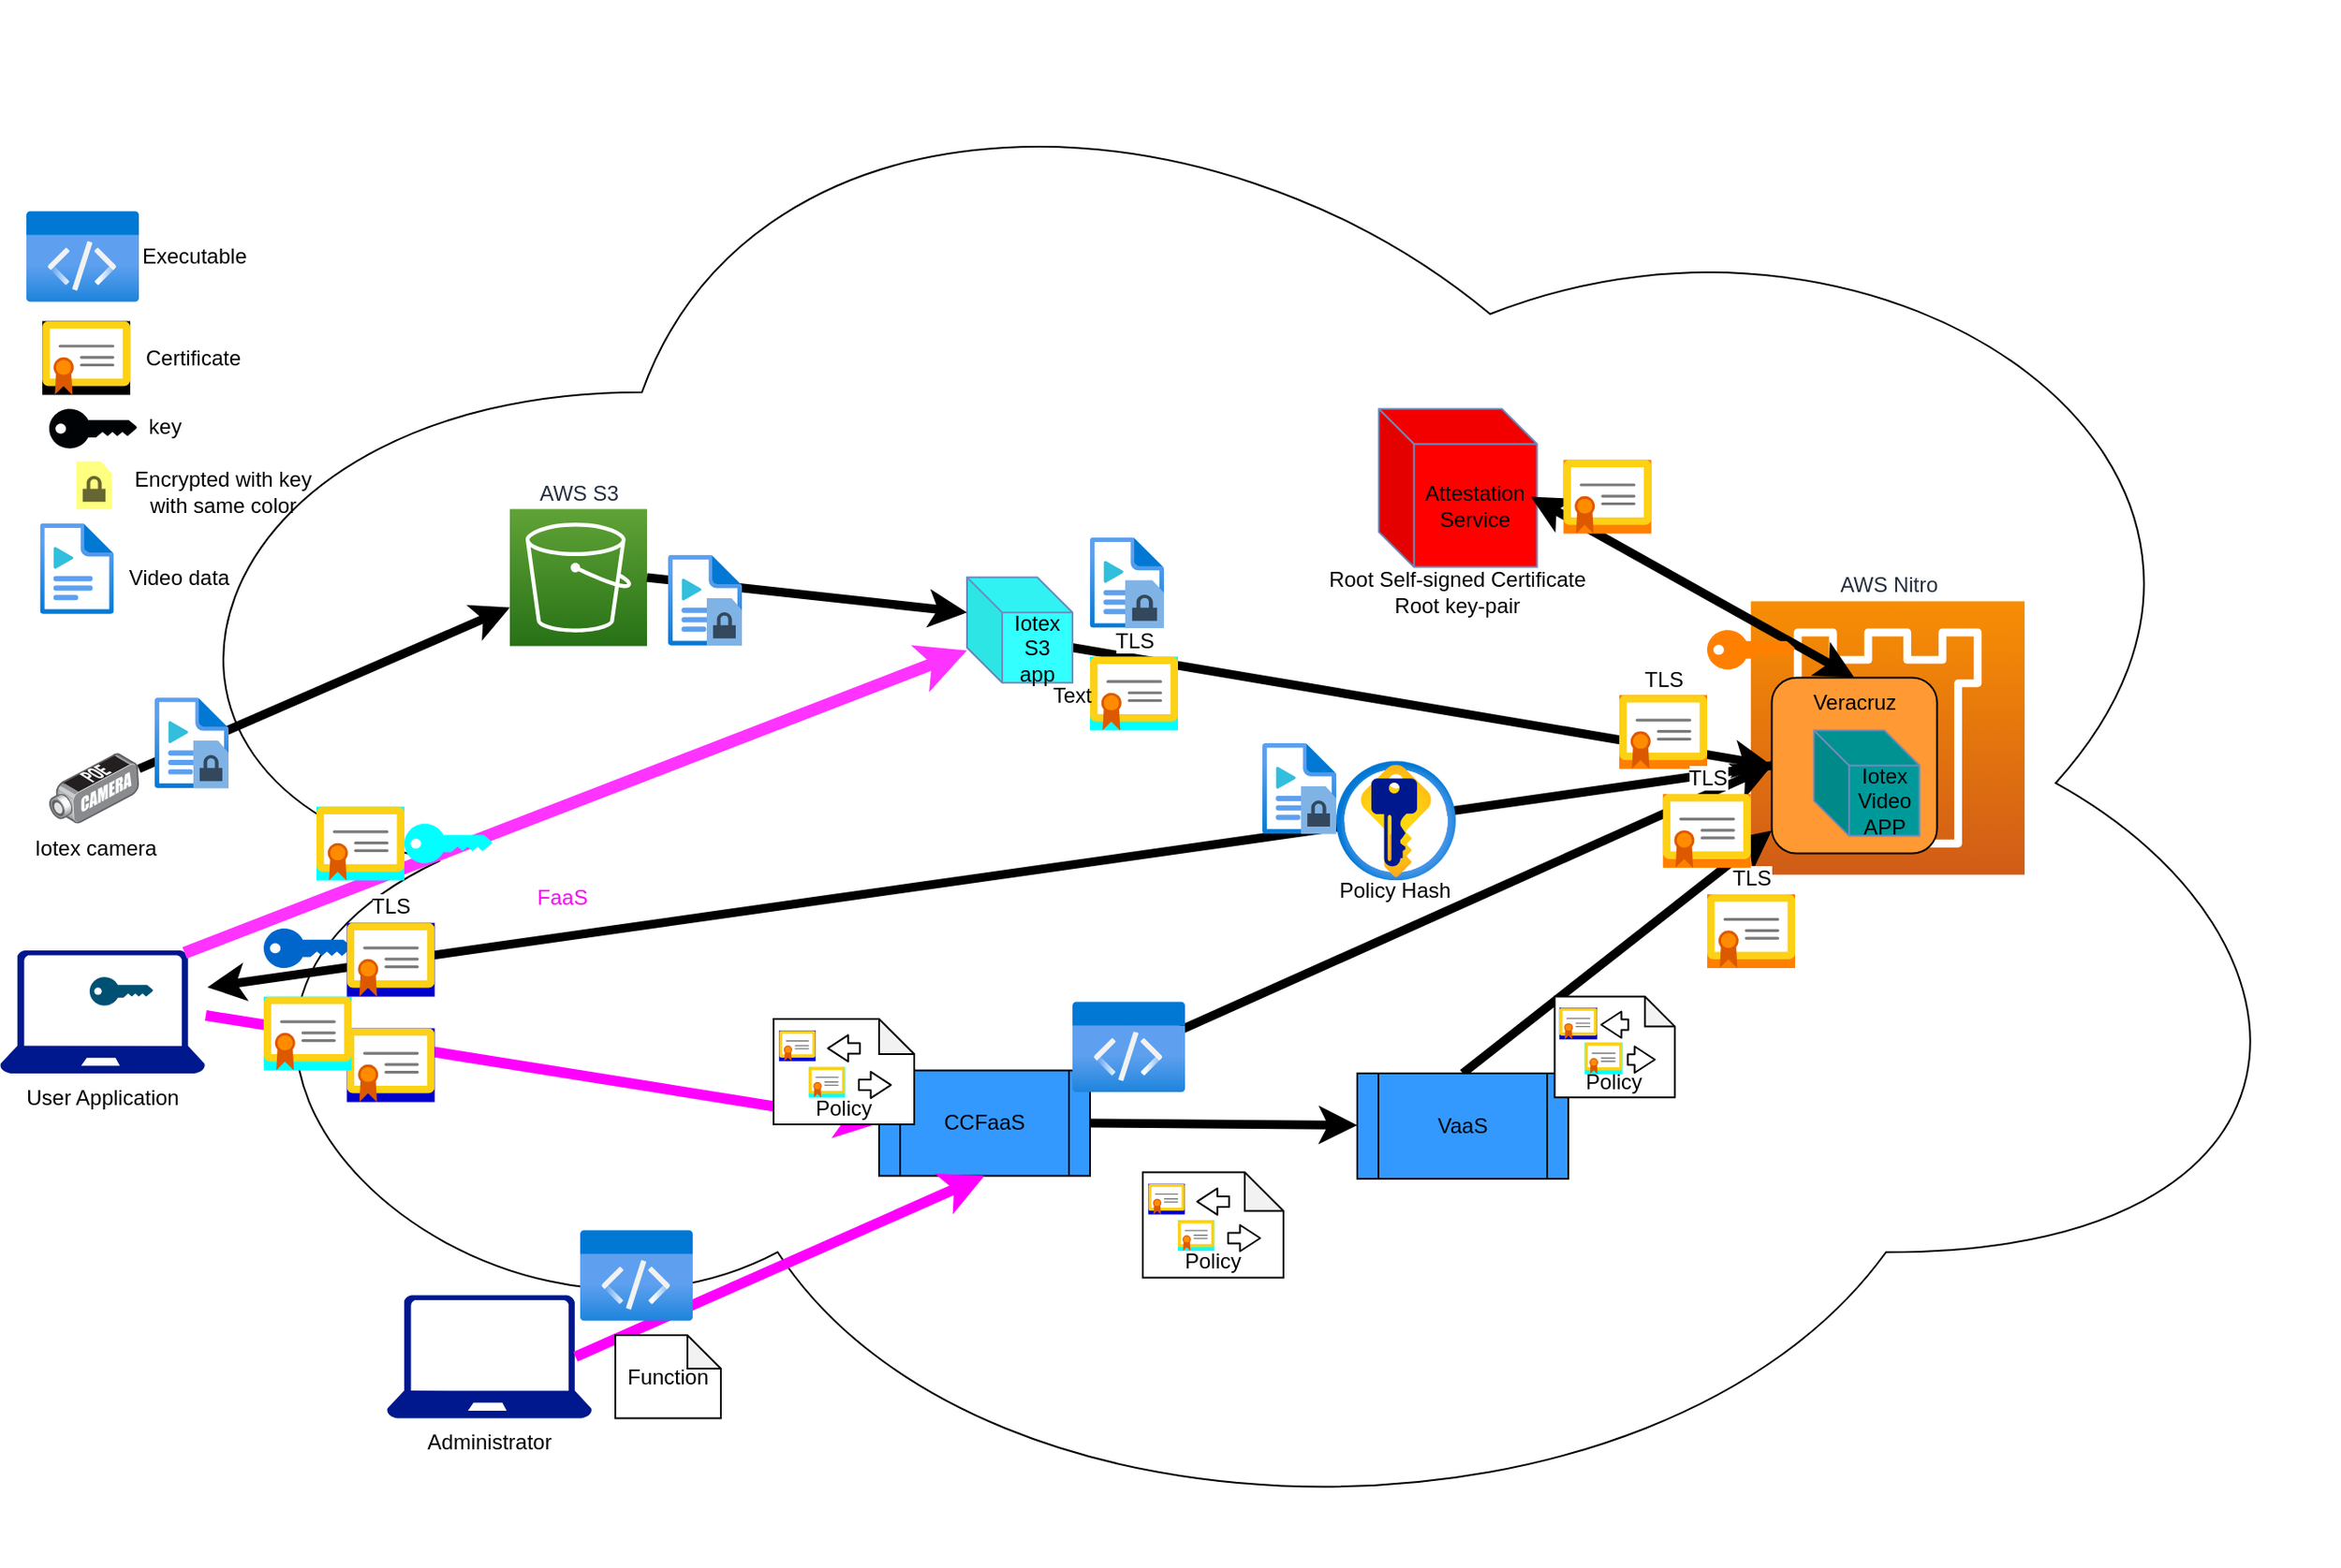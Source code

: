 <mxfile version="15.4.0" type="device"><diagram id="R7WQc6z_nK7gP_RN310H" name="Page-1"><mxGraphModel dx="932" dy="1716" grid="1" gridSize="10" guides="1" tooltips="1" connect="1" arrows="1" fold="1" page="1" pageScale="1" pageWidth="850" pageHeight="1100" math="0" shadow="0"><root><mxCell id="0"/><mxCell id="1" parent="0"/><mxCell id="RKbuZzWeefDQXcYLtzUq-2" value="" style="ellipse;shape=cloud;whiteSpace=wrap;html=1;" parent="1" vertex="1"><mxGeometry x="233.5" y="-299.26" width="1286.5" height="890" as="geometry"/></mxCell><mxCell id="RKbuZzWeefDQXcYLtzUq-9" value="AWS Nitro" style="points=[[0,0,0],[0.25,0,0],[0.5,0,0],[0.75,0,0],[1,0,0],[0,1,0],[0.25,1,0],[0.5,1,0],[0.75,1,0],[1,1,0],[0,0.25,0],[0,0.5,0],[0,0.75,0],[1,0.25,0],[1,0.5,0],[1,0.75,0]];outlineConnect=0;fontColor=#232F3E;gradientColor=#F78E04;gradientDirection=north;fillColor=#D05C17;strokeColor=#ffffff;dashed=0;verticalLabelPosition=top;verticalAlign=bottom;align=center;html=1;fontSize=12;fontStyle=0;aspect=fixed;shape=mxgraph.aws4.resourceIcon;resIcon=mxgraph.aws4.nitro_enclaves;labelPosition=center;" parent="1" vertex="1"><mxGeometry x="1185.84" y="42.21" width="155.72" height="155.72" as="geometry"/></mxCell><mxCell id="RKbuZzWeefDQXcYLtzUq-34" value="" style="endArrow=classic;html=1;strokeWidth=5;exitX=0.5;exitY=0;exitDx=0;exitDy=0;" parent="1" source="0Il8vvRBMytIloedY-eU-1" target="RKbuZzWeefDQXcYLtzUq-37" edge="1"><mxGeometry width="50" height="50" relative="1" as="geometry"><mxPoint x="924.25" y="254.45" as="sourcePoint"/><mxPoint x="929.25" y="159.26" as="targetPoint"/></mxGeometry></mxCell><mxCell id="RKbuZzWeefDQXcYLtzUq-23" value="" style="endArrow=classic;html=1;strokeWidth=5;exitX=0;exitY=0;exitDx=60;exitDy=40;exitPerimeter=0;entryX=0;entryY=0.5;entryDx=0;entryDy=0;" parent="1" source="RKbuZzWeefDQXcYLtzUq-11" target="RKbuZzWeefDQXcYLtzUq-37" edge="1"><mxGeometry width="50" height="50" relative="1" as="geometry"><mxPoint x="929.25" y="172.76" as="sourcePoint"/><mxPoint x="1049.25" y="159.16" as="targetPoint"/></mxGeometry></mxCell><mxCell id="U95J3lS54zcBxgT895rN-10" value="TLS" style="aspect=fixed;html=1;points=[];align=center;image;fontSize=12;image=img/lib/mscae/Certificate.svg;fillColor=#3399FF;imageBackground=#00FFFF;verticalAlign=bottom;labelPosition=center;verticalLabelPosition=top;" parent="1" vertex="1"><mxGeometry x="810" y="73.74" width="50" height="42" as="geometry"/></mxCell><mxCell id="RKbuZzWeefDQXcYLtzUq-1" value="Iotex camera" style="points=[];aspect=fixed;html=1;align=center;shadow=0;dashed=0;image;image=img/lib/allied_telesis/security/POE_DVS_Camera.svg;" parent="1" vertex="1"><mxGeometry x="218" y="128.65" width="51" height="40.2" as="geometry"/></mxCell><mxCell id="RKbuZzWeefDQXcYLtzUq-3" value="User Application" style="aspect=fixed;pointerEvents=1;shadow=0;dashed=0;html=1;strokeColor=none;labelPosition=center;verticalLabelPosition=bottom;verticalAlign=top;align=center;fillColor=#00188D;shape=mxgraph.azure.laptop" parent="1" vertex="1"><mxGeometry x="190" y="240.95" width="116.67" height="70" as="geometry"/></mxCell><mxCell id="RKbuZzWeefDQXcYLtzUq-4" value="AWS S3" style="points=[[0,0,0],[0.25,0,0],[0.5,0,0],[0.75,0,0],[1,0,0],[0,1,0],[0.25,1,0],[0.5,1,0],[0.75,1,0],[1,1,0],[0,0.25,0],[0,0.5,0],[0,0.75,0],[1,0.25,0],[1,0.5,0],[1,0.75,0]];outlineConnect=0;fontColor=#232F3E;gradientColor=#60A337;gradientDirection=north;fillColor=#277116;strokeColor=#ffffff;dashed=0;verticalLabelPosition=top;verticalAlign=bottom;align=center;html=1;fontSize=12;fontStyle=0;aspect=fixed;shape=mxgraph.aws4.resourceIcon;resIcon=mxgraph.aws4.s3;labelPosition=center;" parent="1" vertex="1"><mxGeometry x="480" y="-10.24" width="78" height="78" as="geometry"/></mxCell><mxCell id="RKbuZzWeefDQXcYLtzUq-5" value="" style="endArrow=classic;html=1;strokeWidth=5;" parent="1" source="RKbuZzWeefDQXcYLtzUq-1" target="RKbuZzWeefDQXcYLtzUq-4" edge="1"><mxGeometry width="50" height="50" relative="1" as="geometry"><mxPoint x="550" y="340" as="sourcePoint"/><mxPoint x="600" y="290" as="targetPoint"/></mxGeometry></mxCell><mxCell id="RKbuZzWeefDQXcYLtzUq-11" value="Iotex S3 app" style="shape=cube;whiteSpace=wrap;html=1;boundedLbl=1;backgroundOutline=1;darkOpacity=0.05;darkOpacity2=0.1;strokeColor=#6c8ebf;fillColor=#33FFFF;" parent="1" vertex="1"><mxGeometry x="740" y="28.64" width="60" height="60" as="geometry"/></mxCell><mxCell id="RKbuZzWeefDQXcYLtzUq-13" value="" style="endArrow=classic;html=1;strokeWidth=5;exitX=1;exitY=0.5;exitDx=0;exitDy=0;exitPerimeter=0;entryX=0;entryY=0;entryDx=0;entryDy=20;entryPerimeter=0;" parent="1" source="RKbuZzWeefDQXcYLtzUq-4" target="RKbuZzWeefDQXcYLtzUq-11" edge="1"><mxGeometry width="50" height="50" relative="1" as="geometry"><mxPoint x="459" y="125.75" as="sourcePoint"/><mxPoint x="580" y="130.229" as="targetPoint"/></mxGeometry></mxCell><mxCell id="RKbuZzWeefDQXcYLtzUq-26" value="" style="endArrow=classic;html=1;strokeWidth=7;exitX=0.9;exitY=0.02;exitDx=0;exitDy=0;exitPerimeter=0;fillColor=#fff2cc;strokeColor=#FF33FF;" parent="1" source="RKbuZzWeefDQXcYLtzUq-3" target="RKbuZzWeefDQXcYLtzUq-11" edge="1"><mxGeometry width="50" height="50" relative="1" as="geometry"><mxPoint x="251" y="159.816" as="sourcePoint"/><mxPoint x="400" y="99.728" as="targetPoint"/></mxGeometry></mxCell><mxCell id="RKbuZzWeefDQXcYLtzUq-30" value="CCFaaS" style="shape=process;whiteSpace=wrap;html=1;backgroundOutline=1;fillColor=#3399FF;" parent="1" vertex="1"><mxGeometry x="690" y="309.29" width="120" height="60" as="geometry"/></mxCell><mxCell id="RKbuZzWeefDQXcYLtzUq-31" value="" style="endArrow=classic;html=1;strokeWidth=6;exitX=1.003;exitY=0.529;exitDx=0;exitDy=0;exitPerimeter=0;entryX=0;entryY=0.5;entryDx=0;entryDy=0;strokeColor=#FF00FF;" parent="1" source="RKbuZzWeefDQXcYLtzUq-3" target="RKbuZzWeefDQXcYLtzUq-30" edge="1"><mxGeometry width="50" height="50" relative="1" as="geometry"><mxPoint x="403.503" y="372.02" as="sourcePoint"/><mxPoint x="694.5" y="185.901" as="targetPoint"/></mxGeometry></mxCell><mxCell id="RKbuZzWeefDQXcYLtzUq-37" value="Veracruz" style="rounded=1;whiteSpace=wrap;html=1;fillColor=#FF9933;labelPosition=center;verticalLabelPosition=middle;align=center;verticalAlign=top;" parent="1" vertex="1"><mxGeometry x="1197.75" y="85.74" width="94" height="100" as="geometry"/></mxCell><mxCell id="RKbuZzWeefDQXcYLtzUq-12" value="Iotex Video APP" style="shape=cube;whiteSpace=wrap;html=1;boundedLbl=1;backgroundOutline=1;darkOpacity=0.05;darkOpacity2=0.1;strokeColor=#6c8ebf;fillColor=#009999;" parent="1" vertex="1"><mxGeometry x="1221.75" y="115.74" width="60" height="60" as="geometry"/></mxCell><mxCell id="RKbuZzWeefDQXcYLtzUq-27" value="" style="endArrow=classic;html=1;strokeWidth=5;entryX=1.011;entryY=0.3;entryDx=0;entryDy=0;entryPerimeter=0;startArrow=none;startFill=0;exitX=0;exitY=0.5;exitDx=0;exitDy=0;" parent="1" source="RKbuZzWeefDQXcYLtzUq-37" target="RKbuZzWeefDQXcYLtzUq-3" edge="1"><mxGeometry width="50" height="50" relative="1" as="geometry"><mxPoint x="670" y="146.5" as="sourcePoint"/><mxPoint x="804" y="180" as="targetPoint"/></mxGeometry></mxCell><mxCell id="RKbuZzWeefDQXcYLtzUq-38" value="" style="points=[[0,0.5,0],[0.24,0,0],[0.5,0.28,0],[0.995,0.475,0],[0.5,0.72,0],[0.24,1,0]];verticalLabelPosition=bottom;html=1;verticalAlign=top;aspect=fixed;align=center;pointerEvents=1;shape=mxgraph.cisco19.key;fillColor=#005073;strokeColor=none;" parent="1" vertex="1"><mxGeometry x="241" y="256.08" width="36.11" height="16.25" as="geometry"/></mxCell><mxCell id="RKbuZzWeefDQXcYLtzUq-39" value="" style="points=[[0,0.5,0],[0.24,0,0],[0.5,0.28,0],[0.995,0.475,0],[0.5,0.72,0],[0.24,1,0]];verticalLabelPosition=bottom;html=1;verticalAlign=top;aspect=fixed;align=center;pointerEvents=1;shape=mxgraph.cisco19.key;strokeColor=none;fillColor=#0066CC;" parent="1" vertex="1"><mxGeometry x="340" y="228.54" width="50" height="22.5" as="geometry"/></mxCell><mxCell id="RKbuZzWeefDQXcYLtzUq-45" value="Attestation&lt;br&gt;Service" style="shape=cube;whiteSpace=wrap;html=1;boundedLbl=1;backgroundOutline=1;darkOpacity=0.05;darkOpacity2=0.1;strokeColor=#6c8ebf;fillColor=#FF0000;" parent="1" vertex="1"><mxGeometry x="974.25" y="-67.24" width="90" height="90" as="geometry"/></mxCell><mxCell id="U95J3lS54zcBxgT895rN-8" value="" style="aspect=fixed;html=1;points=[];align=center;image;fontSize=12;image=img/lib/mscae/Certificate.svg;fillColor=#3399FF;imageBackground=#0000CC;" parent="1" vertex="1"><mxGeometry x="387.25" y="285.29" width="50" height="42" as="geometry"/></mxCell><mxCell id="U95J3lS54zcBxgT895rN-29" value="" style="aspect=fixed;html=1;points=[];align=center;image;fontSize=12;image=img/lib/mscae/Certificate.svg;fillColor=#3399FF;imageBackground=#00FFFF;" parent="1" vertex="1"><mxGeometry x="370" y="159.18" width="50" height="42" as="geometry"/></mxCell><mxCell id="U95J3lS54zcBxgT895rN-30" value="" style="aspect=fixed;html=1;points=[];align=center;image;fontSize=12;image=img/lib/mscae/Certificate.svg;fillColor=#3399FF;imageBackground=#00FFFF;" parent="1" vertex="1"><mxGeometry x="340" y="267.29" width="50" height="42" as="geometry"/></mxCell><mxCell id="U95J3lS54zcBxgT895rN-35" value="TLS" style="aspect=fixed;html=1;points=[];align=center;image;fontSize=12;image=img/lib/mscae/Certificate.svg;fillColor=#3399FF;imageBackground=#0000CC;labelPosition=center;verticalLabelPosition=top;verticalAlign=bottom;" parent="1" vertex="1"><mxGeometry x="387.25" y="225.29" width="50" height="42" as="geometry"/></mxCell><mxCell id="U95J3lS54zcBxgT895rN-37" value="TLS" style="aspect=fixed;html=1;points=[];align=center;image;fontSize=12;image=img/lib/mscae/Certificate.svg;fillColor=#3399FF;labelPosition=center;verticalLabelPosition=top;verticalAlign=bottom;imageBackground=#FF8000;" parent="1" vertex="1"><mxGeometry x="1111" y="95.66" width="50" height="42" as="geometry"/></mxCell><mxCell id="U95J3lS54zcBxgT895rN-47" value="TLS" style="aspect=fixed;html=1;points=[];align=center;image;fontSize=12;image=img/lib/mscae/Certificate.svg;fillColor=#3399FF;labelPosition=center;verticalLabelPosition=top;verticalAlign=bottom;imageBackground=#FF8000;" parent="1" vertex="1"><mxGeometry x="1161" y="209.04" width="50" height="42" as="geometry"/></mxCell><mxCell id="U95J3lS54zcBxgT895rN-49" value="" style="group" parent="1" vertex="1" connectable="0"><mxGeometry x="810" y="5.74" width="42" height="51.69" as="geometry"/></mxCell><mxCell id="RKbuZzWeefDQXcYLtzUq-22" value="" style="aspect=fixed;html=1;points=[];align=center;image;fontSize=12;image=img/lib/azure2/general/Media_File.svg;" parent="U95J3lS54zcBxgT895rN-49" vertex="1"><mxGeometry width="42" height="51.69" as="geometry"/></mxCell><mxCell id="Sb74TTK9kGdW6aVNs386-9" value="" style="outlineConnect=0;dashed=0;verticalLabelPosition=bottom;verticalAlign=top;align=center;html=1;shape=mxgraph.aws3.encrypted_data;gradientColor=none;strokeColor=#0066CC;fillColor=#0066CC;" parent="U95J3lS54zcBxgT895rN-49" vertex="1"><mxGeometry x="20" y="24.69" width="22" height="27" as="geometry"/></mxCell><mxCell id="U95J3lS54zcBxgT895rN-51" value="" style="group" parent="1" vertex="1" connectable="0"><mxGeometry x="570" y="15.76" width="42" height="51.69" as="geometry"/></mxCell><mxCell id="U95J3lS54zcBxgT895rN-52" value="" style="aspect=fixed;html=1;points=[];align=center;image;fontSize=12;image=img/lib/azure2/general/Media_File.svg;" parent="U95J3lS54zcBxgT895rN-51" vertex="1"><mxGeometry width="42" height="51.69" as="geometry"/></mxCell><mxCell id="U95J3lS54zcBxgT895rN-53" value="" style="outlineConnect=0;dashed=0;verticalLabelPosition=bottom;verticalAlign=top;align=center;html=1;shape=mxgraph.aws3.encrypted_data;gradientColor=none;strokeColor=#0066CC;fillColor=#0066CC;" parent="U95J3lS54zcBxgT895rN-51" vertex="1"><mxGeometry x="22" y="24.69" width="20" height="27" as="geometry"/></mxCell><mxCell id="U95J3lS54zcBxgT895rN-54" value="" style="group" parent="1" vertex="1" connectable="0"><mxGeometry x="278" y="96.96" width="42" height="51.69" as="geometry"/></mxCell><mxCell id="U95J3lS54zcBxgT895rN-55" value="" style="aspect=fixed;html=1;points=[];align=center;image;fontSize=12;image=img/lib/azure2/general/Media_File.svg;" parent="U95J3lS54zcBxgT895rN-54" vertex="1"><mxGeometry width="42" height="51.69" as="geometry"/></mxCell><mxCell id="U95J3lS54zcBxgT895rN-56" value="" style="outlineConnect=0;dashed=0;verticalLabelPosition=bottom;verticalAlign=top;align=center;html=1;shape=mxgraph.aws3.encrypted_data;gradientColor=none;strokeColor=#0066CC;fillColor=#0066CC;" parent="U95J3lS54zcBxgT895rN-54" vertex="1"><mxGeometry x="22" y="24.69" width="20" height="27" as="geometry"/></mxCell><mxCell id="U95J3lS54zcBxgT895rN-58" value="" style="group" parent="1" vertex="1" connectable="0"><mxGeometry x="908" y="122.9" width="42" height="51.69" as="geometry"/></mxCell><mxCell id="U95J3lS54zcBxgT895rN-59" value="" style="aspect=fixed;html=1;points=[];align=center;image;fontSize=12;image=img/lib/azure2/general/Media_File.svg;" parent="U95J3lS54zcBxgT895rN-58" vertex="1"><mxGeometry width="42" height="51.69" as="geometry"/></mxCell><mxCell id="U95J3lS54zcBxgT895rN-60" value="" style="outlineConnect=0;dashed=0;verticalLabelPosition=bottom;verticalAlign=top;align=center;html=1;shape=mxgraph.aws3.encrypted_data;gradientColor=none;strokeColor=#0066CC;fillColor=#0066CC;" parent="U95J3lS54zcBxgT895rN-58" vertex="1"><mxGeometry x="22" y="24.69" width="20" height="27" as="geometry"/></mxCell><mxCell id="WlLTSXE4cO1HxnOQzKoj-1" value="Root Self-signed Certificate&lt;br&gt;Root key-pair" style="text;html=1;strokeColor=none;fillColor=none;align=center;verticalAlign=middle;whiteSpace=wrap;rounded=0;" parent="1" vertex="1"><mxGeometry x="942.25" y="26.76" width="154" height="20" as="geometry"/></mxCell><mxCell id="RKbuZzWeefDQXcYLtzUq-46" value="" style="endArrow=classic;html=1;strokeWidth=5;startArrow=classic;startFill=1;entryX=1;entryY=0.5;entryDx=0;entryDy=0;exitX=0.5;exitY=0;exitDx=0;exitDy=0;" parent="1" source="RKbuZzWeefDQXcYLtzUq-37" edge="1"><mxGeometry width="50" height="50" relative="1" as="geometry"><mxPoint x="1167.75" y="82.04" as="sourcePoint"/><mxPoint x="1060.75" y="-17.24" as="targetPoint"/></mxGeometry></mxCell><mxCell id="RKbuZzWeefDQXcYLtzUq-47" value="" style="aspect=fixed;html=1;points=[];align=center;image;fontSize=12;image=img/lib/mscae/Certificate.svg;fillColor=#3399FF;imageBackground=#FF8000;" parent="1" vertex="1"><mxGeometry x="1079.25" y="-38.24" width="50" height="42" as="geometry"/></mxCell><mxCell id="RKbuZzWeefDQXcYLtzUq-48" value="" style="points=[[0,0.5,0],[0.24,0,0],[0.5,0.28,0],[0.995,0.475,0],[0.5,0.72,0],[0.24,1,0]];verticalLabelPosition=bottom;html=1;verticalAlign=top;aspect=fixed;align=center;pointerEvents=1;shape=mxgraph.cisco19.key;strokeColor=none;fillColor=#FF8000;" parent="1" vertex="1"><mxGeometry x="1161" y="58.57" width="50" height="22.5" as="geometry"/></mxCell><mxCell id="WlLTSXE4cO1HxnOQzKoj-14" value="" style="points=[[0,0.5,0],[0.24,0,0],[0.5,0.28,0],[0.995,0.475,0],[0.5,0.72,0],[0.24,1,0]];verticalLabelPosition=bottom;html=1;verticalAlign=top;aspect=fixed;align=center;pointerEvents=1;shape=mxgraph.cisco19.key;strokeColor=none;fillColor=#00FFFF;" parent="1" vertex="1"><mxGeometry x="420" y="168.93" width="50" height="22.5" as="geometry"/></mxCell><mxCell id="WlLTSXE4cO1HxnOQzKoj-18" value="&lt;span style=&quot;color: rgb(255 , 0 , 255)&quot;&gt;FaaS&lt;/span&gt;" style="text;html=1;strokeColor=none;fillColor=none;align=center;verticalAlign=middle;whiteSpace=wrap;rounded=0;" parent="1" vertex="1"><mxGeometry x="490" y="201.18" width="40" height="20" as="geometry"/></mxCell><mxCell id="WlLTSXE4cO1HxnOQzKoj-20" value="Text" style="text;html=1;strokeColor=none;fillColor=none;align=center;verticalAlign=middle;whiteSpace=wrap;rounded=0;" parent="1" vertex="1"><mxGeometry x="780" y="85.74" width="40" height="20" as="geometry"/></mxCell><mxCell id="WlLTSXE4cO1HxnOQzKoj-21" value="" style="aspect=fixed;html=1;points=[];align=center;image;fontSize=12;image=img/lib/azure2/security/Key_Vaults.svg;fillColor=#00FF00;" parent="1" vertex="1"><mxGeometry x="950" y="133.18" width="68" height="68" as="geometry"/></mxCell><mxCell id="WlLTSXE4cO1HxnOQzKoj-22" value="Policy Hash" style="aspect=fixed;pointerEvents=1;shadow=0;dashed=0;html=1;strokeColor=none;labelPosition=center;verticalLabelPosition=bottom;verticalAlign=top;align=center;fillColor=#00188D;shape=mxgraph.mscae.enterprise.key_permissions" parent="1" vertex="1"><mxGeometry x="970" y="143.18" width="26" height="50" as="geometry"/></mxCell><mxCell id="sZgCSCacjjlatRAgzWlR-4" value="" style="aspect=fixed;html=1;points=[];align=center;image;fontSize=12;image=img/lib/mscae/Certificate.svg;fillColor=#3399FF;imageBackground=#000000;" parent="1" vertex="1"><mxGeometry x="214.06" y="-117.24" width="50" height="42" as="geometry"/></mxCell><mxCell id="sZgCSCacjjlatRAgzWlR-5" value="Certificate" style="text;html=1;strokeColor=none;fillColor=none;align=center;verticalAlign=middle;whiteSpace=wrap;rounded=0;" parent="1" vertex="1"><mxGeometry x="280" y="-106.24" width="40" height="20" as="geometry"/></mxCell><mxCell id="sZgCSCacjjlatRAgzWlR-6" value="" style="group;fillColor=#ffffff;" parent="1" vertex="1" connectable="0"><mxGeometry x="218" y="-67.24" width="51" height="30" as="geometry"/></mxCell><mxCell id="sZgCSCacjjlatRAgzWlR-7" value="" style="points=[[0,0.5,0],[0.24,0,0],[0.5,0.28,0],[0.995,0.475,0],[0.5,0.72,0],[0.24,1,0]];verticalLabelPosition=bottom;html=1;verticalAlign=top;aspect=fixed;align=center;pointerEvents=1;shape=mxgraph.cisco19.key;strokeColor=none;fillColor=#000305;" parent="sZgCSCacjjlatRAgzWlR-6" vertex="1"><mxGeometry width="50" height="22.5" as="geometry"/></mxCell><mxCell id="sZgCSCacjjlatRAgzWlR-10" value="key" style="text;html=1;strokeColor=none;fillColor=none;align=center;verticalAlign=middle;whiteSpace=wrap;rounded=0;" parent="1" vertex="1"><mxGeometry x="264.06" y="-67.24" width="40" height="20" as="geometry"/></mxCell><mxCell id="sZgCSCacjjlatRAgzWlR-11" value="" style="outlineConnect=0;dashed=0;verticalLabelPosition=bottom;verticalAlign=top;align=center;html=1;shape=mxgraph.aws3.encrypted_data;gradientColor=none;fillColor=#FFFF00;" parent="1" vertex="1"><mxGeometry x="233.5" y="-37.24" width="20" height="27" as="geometry"/></mxCell><mxCell id="sZgCSCacjjlatRAgzWlR-13" value="Encrypted with key with same color" style="text;html=1;strokeColor=none;fillColor=none;align=center;verticalAlign=middle;whiteSpace=wrap;rounded=0;" parent="1" vertex="1"><mxGeometry x="264.06" y="-30.24" width="105.94" height="20" as="geometry"/></mxCell><mxCell id="sZgCSCacjjlatRAgzWlR-16" value="" style="group" parent="1" vertex="1" connectable="0"><mxGeometry x="212.75" y="-2.24" width="42" height="51.69" as="geometry"/></mxCell><mxCell id="sZgCSCacjjlatRAgzWlR-17" value="" style="aspect=fixed;html=1;points=[];align=center;image;fontSize=12;image=img/lib/azure2/general/Media_File.svg;" parent="sZgCSCacjjlatRAgzWlR-16" vertex="1"><mxGeometry width="42" height="51.69" as="geometry"/></mxCell><mxCell id="sZgCSCacjjlatRAgzWlR-19" value="Video data" style="text;html=1;strokeColor=none;fillColor=none;align=center;verticalAlign=middle;whiteSpace=wrap;rounded=0;" parent="1" vertex="1"><mxGeometry x="238.81" y="18.76" width="105.94" height="20" as="geometry"/></mxCell><mxCell id="0Il8vvRBMytIloedY-eU-1" value="VaaS" style="shape=process;whiteSpace=wrap;html=1;backgroundOutline=1;fillColor=#3399FF;" parent="1" vertex="1"><mxGeometry x="962" y="310.95" width="120" height="60" as="geometry"/></mxCell><mxCell id="0Il8vvRBMytIloedY-eU-3" value="" style="endArrow=classic;html=1;strokeWidth=5;exitX=1;exitY=0.5;exitDx=0;exitDy=0;" parent="1" source="RKbuZzWeefDQXcYLtzUq-30" target="0Il8vvRBMytIloedY-eU-1" edge="1"><mxGeometry width="50" height="50" relative="1" as="geometry"><mxPoint x="999.25" y="347.29" as="sourcePoint"/><mxPoint x="929.25" y="367.29" as="targetPoint"/></mxGeometry></mxCell><mxCell id="0Il8vvRBMytIloedY-eU-4" value="" style="group" parent="1" vertex="1" connectable="0"><mxGeometry x="630" y="280" width="80" height="60" as="geometry"/></mxCell><mxCell id="0Il8vvRBMytIloedY-eU-5" value="Policy" style="shape=note;whiteSpace=wrap;html=1;backgroundOutline=1;darkOpacity=0.05;labelPosition=center;verticalLabelPosition=middle;align=center;verticalAlign=bottom;size=20;" parent="0Il8vvRBMytIloedY-eU-4" vertex="1"><mxGeometry width="80" height="60" as="geometry"/></mxCell><mxCell id="0Il8vvRBMytIloedY-eU-6" value="" style="aspect=fixed;html=1;points=[];align=center;image;fontSize=12;image=img/lib/mscae/Certificate.svg;fillColor=#3399FF;imageBackground=#0000CC;" parent="0Il8vvRBMytIloedY-eU-4" vertex="1"><mxGeometry x="3.123" y="6.579" width="20.756" height="17.435" as="geometry"/></mxCell><mxCell id="0Il8vvRBMytIloedY-eU-7" value="" style="aspect=fixed;html=1;points=[];align=center;image;fontSize=12;image=img/lib/mscae/Certificate.svg;fillColor=#3399FF;imageBackground=#00FFFF;" parent="0Il8vvRBMytIloedY-eU-4" vertex="1"><mxGeometry x="19.94" y="27.314" width="20.756" height="17.435" as="geometry"/></mxCell><mxCell id="0Il8vvRBMytIloedY-eU-8" value="" style="shape=flexArrow;endArrow=classic;html=1;width=6;endSize=3.5;endWidth=8;" parent="0Il8vvRBMytIloedY-eU-4" edge="1"><mxGeometry width="50" height="50" relative="1" as="geometry"><mxPoint x="49.614" y="16.711" as="sourcePoint"/><mxPoint x="30.395" y="16.711" as="targetPoint"/></mxGeometry></mxCell><mxCell id="0Il8vvRBMytIloedY-eU-9" value="" style="shape=flexArrow;endArrow=classic;html=1;width=6;endSize=3.5;endWidth=8;" parent="0Il8vvRBMytIloedY-eU-4" edge="1"><mxGeometry width="50" height="50" relative="1" as="geometry"><mxPoint x="48.048" y="37.521" as="sourcePoint"/><mxPoint x="67.267" y="37.521" as="targetPoint"/></mxGeometry></mxCell><mxCell id="0Il8vvRBMytIloedY-eU-19" value="" style="group" parent="1" vertex="1" connectable="0"><mxGeometry x="840" y="367.24" width="80" height="60" as="geometry"/></mxCell><mxCell id="0Il8vvRBMytIloedY-eU-20" value="Policy" style="shape=note;whiteSpace=wrap;html=1;backgroundOutline=1;darkOpacity=0.05;labelPosition=center;verticalLabelPosition=middle;align=center;verticalAlign=bottom;size=22;" parent="0Il8vvRBMytIloedY-eU-19" vertex="1"><mxGeometry width="80" height="60" as="geometry"/></mxCell><mxCell id="0Il8vvRBMytIloedY-eU-21" value="" style="aspect=fixed;html=1;points=[];align=center;image;fontSize=12;image=img/lib/mscae/Certificate.svg;fillColor=#3399FF;imageBackground=#0000CC;" parent="0Il8vvRBMytIloedY-eU-19" vertex="1"><mxGeometry x="3.123" y="6.579" width="20.756" height="17.435" as="geometry"/></mxCell><mxCell id="0Il8vvRBMytIloedY-eU-22" value="" style="aspect=fixed;html=1;points=[];align=center;image;fontSize=12;image=img/lib/mscae/Certificate.svg;fillColor=#3399FF;imageBackground=#00FFFF;" parent="0Il8vvRBMytIloedY-eU-19" vertex="1"><mxGeometry x="19.94" y="27.314" width="20.756" height="17.435" as="geometry"/></mxCell><mxCell id="0Il8vvRBMytIloedY-eU-23" value="" style="shape=flexArrow;endArrow=classic;html=1;width=6;endSize=3.5;endWidth=8;" parent="0Il8vvRBMytIloedY-eU-19" edge="1"><mxGeometry width="50" height="50" relative="1" as="geometry"><mxPoint x="49.614" y="16.711" as="sourcePoint"/><mxPoint x="30.395" y="16.711" as="targetPoint"/></mxGeometry></mxCell><mxCell id="0Il8vvRBMytIloedY-eU-24" value="" style="shape=flexArrow;endArrow=classic;html=1;width=6;endSize=3.5;endWidth=8;" parent="0Il8vvRBMytIloedY-eU-19" edge="1"><mxGeometry width="50" height="50" relative="1" as="geometry"><mxPoint x="48.048" y="37.521" as="sourcePoint"/><mxPoint x="67.267" y="37.521" as="targetPoint"/></mxGeometry></mxCell><mxCell id="0Il8vvRBMytIloedY-eU-27" value="" style="endArrow=classic;html=1;strokeWidth=5;exitX=1;exitY=0;exitDx=0;exitDy=0;entryX=0;entryY=0.5;entryDx=0;entryDy=0;" parent="1" source="RKbuZzWeefDQXcYLtzUq-30" target="RKbuZzWeefDQXcYLtzUq-37" edge="1"><mxGeometry width="50" height="50" relative="1" as="geometry"><mxPoint x="1059.25" y="337.29" as="sourcePoint"/><mxPoint x="1207.75" y="191.79" as="targetPoint"/></mxGeometry></mxCell><mxCell id="0Il8vvRBMytIloedY-eU-28" value="" style="aspect=fixed;html=1;points=[];align=center;image;fontSize=12;image=img/lib/azure2/general/Code.svg;fillColor=#3399FF;" parent="1" vertex="1"><mxGeometry x="800" y="269.93" width="64" height="52" as="geometry"/></mxCell><mxCell id="0Il8vvRBMytIloedY-eU-30" value="Executable" style="aspect=fixed;html=1;points=[];align=left;image;fontSize=12;image=img/lib/azure2/general/Code.svg;fillColor=#3399FF;labelPosition=right;verticalLabelPosition=middle;verticalAlign=middle;" parent="1" vertex="1"><mxGeometry x="205" y="-180" width="64" height="52" as="geometry"/></mxCell><mxCell id="Z6DqVQ6Wb-mKnG-Hl-qn-1" value="Administrator" style="aspect=fixed;pointerEvents=1;shadow=0;dashed=0;html=1;strokeColor=none;labelPosition=center;verticalLabelPosition=bottom;verticalAlign=top;align=center;fillColor=#00188D;shape=mxgraph.azure.laptop" parent="1" vertex="1"><mxGeometry x="410" y="437.24" width="116.67" height="70" as="geometry"/></mxCell><mxCell id="Z6DqVQ6Wb-mKnG-Hl-qn-2" value="" style="endArrow=classic;html=1;strokeWidth=6;exitX=0.92;exitY=0.5;exitDx=0;exitDy=0;exitPerimeter=0;strokeColor=#FF00FF;entryX=0.5;entryY=1;entryDx=0;entryDy=0;" parent="1" source="Z6DqVQ6Wb-mKnG-Hl-qn-1" target="RKbuZzWeefDQXcYLtzUq-30" edge="1"><mxGeometry width="50" height="50" relative="1" as="geometry"><mxPoint x="317.02" y="287.98" as="sourcePoint"/><mxPoint x="724.28" y="370" as="targetPoint"/></mxGeometry></mxCell><mxCell id="Z6DqVQ6Wb-mKnG-Hl-qn-3" value="" style="aspect=fixed;html=1;points=[];align=center;image;fontSize=12;image=img/lib/azure2/general/Code.svg;fillColor=#3399FF;" parent="1" vertex="1"><mxGeometry x="520" y="400" width="64" height="52" as="geometry"/></mxCell><mxCell id="Z6DqVQ6Wb-mKnG-Hl-qn-4" value="Function" style="shape=note;whiteSpace=wrap;html=1;backgroundOutline=1;darkOpacity=0.05;size=19;" parent="1" vertex="1"><mxGeometry x="540" y="460" width="60" height="47.24" as="geometry"/></mxCell><mxCell id="U95J3lS54zcBxgT895rN-38" value="TLS" style="aspect=fixed;html=1;points=[];align=center;image;fontSize=12;image=img/lib/mscae/Certificate.svg;fillColor=#3399FF;labelPosition=center;verticalLabelPosition=top;verticalAlign=bottom;imageBackground=#FF8000;" parent="1" vertex="1"><mxGeometry x="1135.84" y="151.94" width="50" height="42" as="geometry"/></mxCell><mxCell id="U95J3lS54zcBxgT895rN-40" value="" style="group" parent="1" vertex="1" connectable="0"><mxGeometry x="1074.25" y="267.29" width="68.37" height="57.29" as="geometry"/></mxCell><mxCell id="U95J3lS54zcBxgT895rN-1" value="Policy" style="shape=note;whiteSpace=wrap;html=1;backgroundOutline=1;darkOpacity=0.05;labelPosition=center;verticalLabelPosition=middle;align=center;verticalAlign=bottom;size=17;" parent="U95J3lS54zcBxgT895rN-40" vertex="1"><mxGeometry width="68.37" height="57.29" as="geometry"/></mxCell><mxCell id="U95J3lS54zcBxgT895rN-12" value="" style="aspect=fixed;html=1;points=[];align=center;image;fontSize=12;image=img/lib/mscae/Certificate.svg;fillColor=#3399FF;imageBackground=#0000CC;" parent="U95J3lS54zcBxgT895rN-40" vertex="1"><mxGeometry x="2.669" y="6.282" width="21.509" height="18.068" as="geometry"/></mxCell><mxCell id="U95J3lS54zcBxgT895rN-13" value="" style="aspect=fixed;html=1;points=[];align=center;image;fontSize=12;image=img/lib/mscae/Certificate.svg;fillColor=#3399FF;imageBackground=#00FFFF;" parent="U95J3lS54zcBxgT895rN-40" vertex="1"><mxGeometry x="17.041" y="26.08" width="21.509" height="18.068" as="geometry"/></mxCell><mxCell id="U95J3lS54zcBxgT895rN-21" value="" style="shape=flexArrow;endArrow=classic;html=1;width=6;endSize=3.5;endWidth=8;" parent="U95J3lS54zcBxgT895rN-40" edge="1"><mxGeometry width="50" height="50" relative="1" as="geometry"><mxPoint x="42.402" y="15.956" as="sourcePoint"/><mxPoint x="25.976" y="15.956" as="targetPoint"/></mxGeometry></mxCell><mxCell id="U95J3lS54zcBxgT895rN-22" value="" style="shape=flexArrow;endArrow=classic;html=1;width=6;endSize=3.5;endWidth=8;" parent="U95J3lS54zcBxgT895rN-40" edge="1"><mxGeometry width="50" height="50" relative="1" as="geometry"><mxPoint x="41.063" y="35.826" as="sourcePoint"/><mxPoint x="57.488" y="35.826" as="targetPoint"/></mxGeometry></mxCell></root></mxGraphModel></diagram></mxfile>